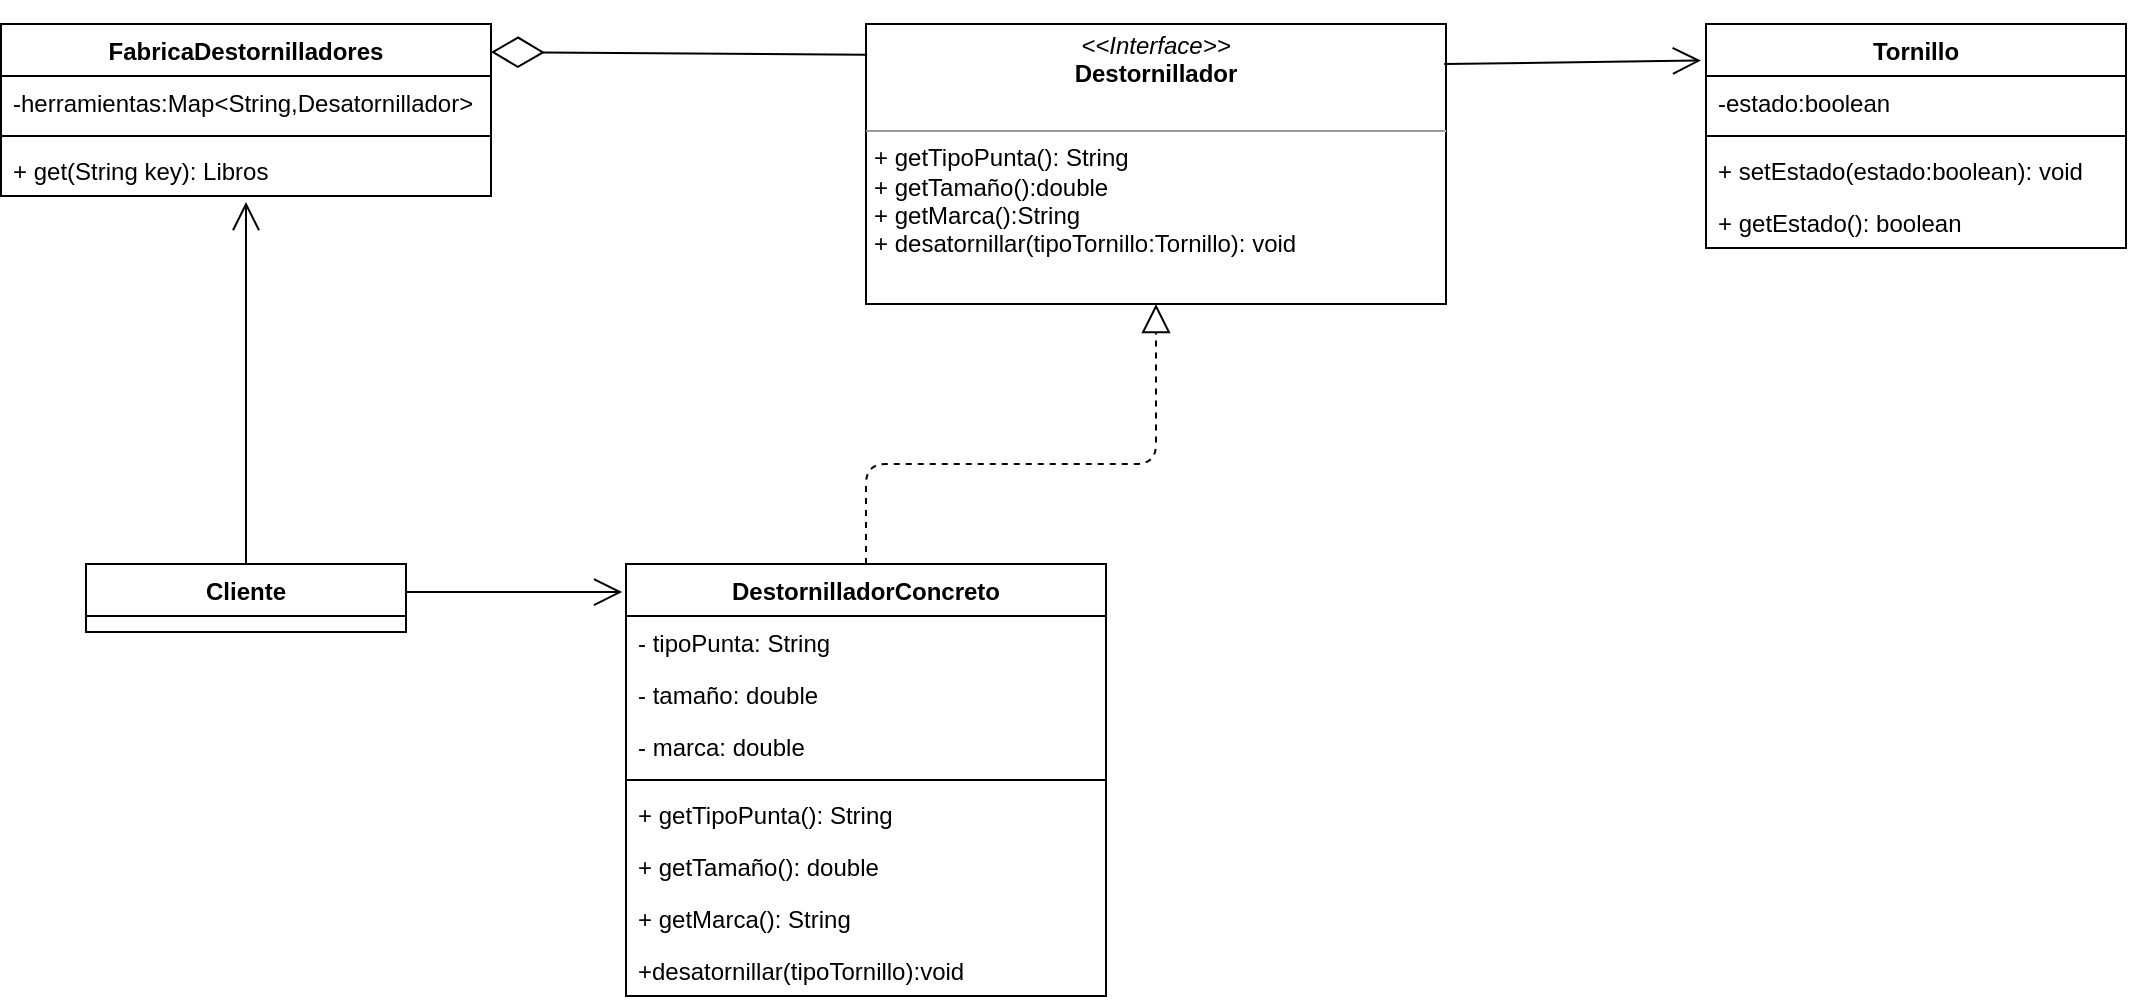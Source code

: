 <mxfile version="13.6.2" type="device"><diagram id="Pxe6_iFDV-3MC2BxYGIa" name="Clases"><mxGraphModel dx="868" dy="494" grid="1" gridSize="10" guides="1" tooltips="1" connect="1" arrows="1" fold="1" page="1" pageScale="1" pageWidth="1920" pageHeight="1200" math="0" shadow="0"><root><mxCell id="0"/><mxCell id="1" parent="0"/><mxCell id="z9F_wFbRLUvwu6NkD1O2-1" value="&lt;p style=&quot;margin: 0px ; margin-top: 4px ; text-align: center&quot;&gt;&lt;i&gt;&amp;lt;&amp;lt;Interface&amp;gt;&amp;gt;&lt;/i&gt;&lt;br&gt;&lt;b&gt;Destornillador&lt;/b&gt;&lt;/p&gt;&lt;p style=&quot;margin: 0px ; margin-left: 4px&quot;&gt;&lt;br&gt;&lt;/p&gt;&lt;hr size=&quot;1&quot;&gt;&lt;p style=&quot;margin: 0px ; margin-left: 4px&quot;&gt;+ getTipoPunta(): String&lt;/p&gt;&lt;p style=&quot;margin: 0px ; margin-left: 4px&quot;&gt;+ getTamaño():double&lt;/p&gt;&lt;p style=&quot;margin: 0px ; margin-left: 4px&quot;&gt;+ getMarca():String&lt;br&gt;+ desatornillar(tipoTornillo:Tornillo): void&lt;/p&gt;" style="verticalAlign=top;align=left;overflow=fill;fontSize=12;fontFamily=Helvetica;html=1;" parent="1" vertex="1"><mxGeometry x="490" y="140" width="290" height="140" as="geometry"/></mxCell><mxCell id="z9F_wFbRLUvwu6NkD1O2-12" value="" style="endArrow=open;endFill=1;endSize=12;html=1;exitX=0.5;exitY=0;exitDx=0;exitDy=0;entryX=0.5;entryY=1.115;entryDx=0;entryDy=0;entryPerimeter=0;" parent="1" source="z9F_wFbRLUvwu6NkD1O2-6" target="z9F_wFbRLUvwu6NkD1O2-5" edge="1"><mxGeometry width="160" relative="1" as="geometry"><mxPoint x="360" y="260" as="sourcePoint"/><mxPoint x="520" y="260" as="targetPoint"/></mxGeometry></mxCell><mxCell id="z9F_wFbRLUvwu6NkD1O2-18" value="" style="endArrow=block;dashed=1;endFill=0;endSize=12;html=1;exitX=0.5;exitY=0;exitDx=0;exitDy=0;entryX=0.5;entryY=1;entryDx=0;entryDy=0;" parent="1" source="z9F_wFbRLUvwu6NkD1O2-14" target="z9F_wFbRLUvwu6NkD1O2-1" edge="1"><mxGeometry width="160" relative="1" as="geometry"><mxPoint x="360" y="260" as="sourcePoint"/><mxPoint x="520" y="260" as="targetPoint"/><Array as="points"><mxPoint x="490" y="360"/><mxPoint x="635" y="360"/></Array></mxGeometry></mxCell><mxCell id="z9F_wFbRLUvwu6NkD1O2-19" value="" style="endArrow=diamondThin;endFill=0;endSize=24;html=1;entryX=1;entryY=0.163;entryDx=0;entryDy=0;entryPerimeter=0;exitX=0.002;exitY=0.11;exitDx=0;exitDy=0;exitPerimeter=0;" parent="1" source="z9F_wFbRLUvwu6NkD1O2-1" target="z9F_wFbRLUvwu6NkD1O2-2" edge="1"><mxGeometry width="160" relative="1" as="geometry"><mxPoint x="360" y="260" as="sourcePoint"/><mxPoint x="520" y="260" as="targetPoint"/></mxGeometry></mxCell><mxCell id="z9F_wFbRLUvwu6NkD1O2-21" value="" style="endArrow=open;endFill=1;endSize=12;html=1;entryX=-0.008;entryY=0.065;entryDx=0;entryDy=0;entryPerimeter=0;" parent="1" target="z9F_wFbRLUvwu6NkD1O2-14" edge="1"><mxGeometry width="160" relative="1" as="geometry"><mxPoint x="260" y="424" as="sourcePoint"/><mxPoint x="570" y="330" as="targetPoint"/></mxGeometry></mxCell><mxCell id="z9F_wFbRLUvwu6NkD1O2-6" value="Cliente" style="swimlane;fontStyle=1;align=center;verticalAlign=top;childLayout=stackLayout;horizontal=1;startSize=26;horizontalStack=0;resizeParent=1;resizeParentMax=0;resizeLast=0;collapsible=1;marginBottom=0;" parent="1" vertex="1"><mxGeometry x="100" y="410" width="160" height="34" as="geometry"><mxRectangle x="145" y="420" width="70" height="26" as="alternateBounds"/></mxGeometry></mxCell><mxCell id="z9F_wFbRLUvwu6NkD1O2-14" value="DestornilladorConcreto" style="swimlane;fontStyle=1;align=center;verticalAlign=top;childLayout=stackLayout;horizontal=1;startSize=26;horizontalStack=0;resizeParent=1;resizeParentMax=0;resizeLast=0;collapsible=1;marginBottom=0;" parent="1" vertex="1"><mxGeometry x="370" y="410" width="240" height="216" as="geometry"/></mxCell><mxCell id="z9F_wFbRLUvwu6NkD1O2-15" value="- tipoPunta: String" style="text;strokeColor=none;fillColor=none;align=left;verticalAlign=top;spacingLeft=4;spacingRight=4;overflow=hidden;rotatable=0;points=[[0,0.5],[1,0.5]];portConstraint=eastwest;" parent="z9F_wFbRLUvwu6NkD1O2-14" vertex="1"><mxGeometry y="26" width="240" height="26" as="geometry"/></mxCell><mxCell id="z9F_wFbRLUvwu6NkD1O2-34" value="- tamaño: double" style="text;strokeColor=none;fillColor=none;align=left;verticalAlign=top;spacingLeft=4;spacingRight=4;overflow=hidden;rotatable=0;points=[[0,0.5],[1,0.5]];portConstraint=eastwest;" parent="z9F_wFbRLUvwu6NkD1O2-14" vertex="1"><mxGeometry y="52" width="240" height="26" as="geometry"/></mxCell><mxCell id="z9F_wFbRLUvwu6NkD1O2-35" value="- marca: double" style="text;strokeColor=none;fillColor=none;align=left;verticalAlign=top;spacingLeft=4;spacingRight=4;overflow=hidden;rotatable=0;points=[[0,0.5],[1,0.5]];portConstraint=eastwest;" parent="z9F_wFbRLUvwu6NkD1O2-14" vertex="1"><mxGeometry y="78" width="240" height="26" as="geometry"/></mxCell><mxCell id="z9F_wFbRLUvwu6NkD1O2-16" value="" style="line;strokeWidth=1;fillColor=none;align=left;verticalAlign=middle;spacingTop=-1;spacingLeft=3;spacingRight=3;rotatable=0;labelPosition=right;points=[];portConstraint=eastwest;" parent="z9F_wFbRLUvwu6NkD1O2-14" vertex="1"><mxGeometry y="104" width="240" height="8" as="geometry"/></mxCell><mxCell id="z9F_wFbRLUvwu6NkD1O2-17" value="+ getTipoPunta(): String" style="text;strokeColor=none;fillColor=none;align=left;verticalAlign=top;spacingLeft=4;spacingRight=4;overflow=hidden;rotatable=0;points=[[0,0.5],[1,0.5]];portConstraint=eastwest;" parent="z9F_wFbRLUvwu6NkD1O2-14" vertex="1"><mxGeometry y="112" width="240" height="26" as="geometry"/></mxCell><mxCell id="z9F_wFbRLUvwu6NkD1O2-26" value="+ getTamaño(): double" style="text;strokeColor=none;fillColor=none;align=left;verticalAlign=top;spacingLeft=4;spacingRight=4;overflow=hidden;rotatable=0;points=[[0,0.5],[1,0.5]];portConstraint=eastwest;" parent="z9F_wFbRLUvwu6NkD1O2-14" vertex="1"><mxGeometry y="138" width="240" height="26" as="geometry"/></mxCell><mxCell id="z9F_wFbRLUvwu6NkD1O2-32" value="+ getMarca(): String" style="text;strokeColor=none;fillColor=none;align=left;verticalAlign=top;spacingLeft=4;spacingRight=4;overflow=hidden;rotatable=0;points=[[0,0.5],[1,0.5]];portConstraint=eastwest;" parent="z9F_wFbRLUvwu6NkD1O2-14" vertex="1"><mxGeometry y="164" width="240" height="26" as="geometry"/></mxCell><mxCell id="z9F_wFbRLUvwu6NkD1O2-33" value="+desatornillar(tipoTornillo):void" style="text;strokeColor=none;fillColor=none;align=left;verticalAlign=top;spacingLeft=4;spacingRight=4;overflow=hidden;rotatable=0;points=[[0,0.5],[1,0.5]];portConstraint=eastwest;" parent="z9F_wFbRLUvwu6NkD1O2-14" vertex="1"><mxGeometry y="190" width="240" height="26" as="geometry"/></mxCell><mxCell id="z9F_wFbRLUvwu6NkD1O2-42" value="" style="endArrow=open;endFill=1;endSize=12;html=1;exitX=0.997;exitY=0.143;exitDx=0;exitDy=0;exitPerimeter=0;entryX=-0.012;entryY=0.163;entryDx=0;entryDy=0;entryPerimeter=0;" parent="1" source="z9F_wFbRLUvwu6NkD1O2-1" target="z9F_wFbRLUvwu6NkD1O2-37" edge="1"><mxGeometry width="160" relative="1" as="geometry"><mxPoint x="730" y="280" as="sourcePoint"/><mxPoint x="890" y="280" as="targetPoint"/></mxGeometry></mxCell><mxCell id="z9F_wFbRLUvwu6NkD1O2-37" value="Tornillo" style="swimlane;fontStyle=1;align=center;verticalAlign=top;childLayout=stackLayout;horizontal=1;startSize=26;horizontalStack=0;resizeParent=1;resizeParentMax=0;resizeLast=0;collapsible=1;marginBottom=0;" parent="1" vertex="1"><mxGeometry x="910" y="140" width="210" height="112" as="geometry"/></mxCell><mxCell id="z9F_wFbRLUvwu6NkD1O2-38" value="-estado:boolean" style="text;strokeColor=none;fillColor=none;align=left;verticalAlign=top;spacingLeft=4;spacingRight=4;overflow=hidden;rotatable=0;points=[[0,0.5],[1,0.5]];portConstraint=eastwest;" parent="z9F_wFbRLUvwu6NkD1O2-37" vertex="1"><mxGeometry y="26" width="210" height="26" as="geometry"/></mxCell><mxCell id="z9F_wFbRLUvwu6NkD1O2-39" value="" style="line;strokeWidth=1;fillColor=none;align=left;verticalAlign=middle;spacingTop=-1;spacingLeft=3;spacingRight=3;rotatable=0;labelPosition=right;points=[];portConstraint=eastwest;" parent="z9F_wFbRLUvwu6NkD1O2-37" vertex="1"><mxGeometry y="52" width="210" height="8" as="geometry"/></mxCell><mxCell id="z9F_wFbRLUvwu6NkD1O2-40" value="+ setEstado(estado:boolean): void" style="text;strokeColor=none;fillColor=none;align=left;verticalAlign=top;spacingLeft=4;spacingRight=4;overflow=hidden;rotatable=0;points=[[0,0.5],[1,0.5]];portConstraint=eastwest;" parent="z9F_wFbRLUvwu6NkD1O2-37" vertex="1"><mxGeometry y="60" width="210" height="26" as="geometry"/></mxCell><mxCell id="z9F_wFbRLUvwu6NkD1O2-43" value="+ getEstado(): boolean" style="text;strokeColor=none;fillColor=none;align=left;verticalAlign=top;spacingLeft=4;spacingRight=4;overflow=hidden;rotatable=0;points=[[0,0.5],[1,0.5]];portConstraint=eastwest;" parent="z9F_wFbRLUvwu6NkD1O2-37" vertex="1"><mxGeometry y="86" width="210" height="26" as="geometry"/></mxCell><mxCell id="z9F_wFbRLUvwu6NkD1O2-2" value="FabricaDestornilladores" style="swimlane;fontStyle=1;align=center;verticalAlign=top;childLayout=stackLayout;horizontal=1;startSize=26;horizontalStack=0;resizeParent=1;resizeParentMax=0;resizeLast=0;collapsible=1;marginBottom=0;" parent="1" vertex="1"><mxGeometry x="57.5" y="140" width="245" height="86" as="geometry"/></mxCell><mxCell id="z9F_wFbRLUvwu6NkD1O2-3" value="-herramientas:Map&lt;String,Desatornillador&gt;" style="text;strokeColor=none;fillColor=none;align=left;verticalAlign=top;spacingLeft=4;spacingRight=4;overflow=hidden;rotatable=0;points=[[0,0.5],[1,0.5]];portConstraint=eastwest;" parent="z9F_wFbRLUvwu6NkD1O2-2" vertex="1"><mxGeometry y="26" width="245" height="26" as="geometry"/></mxCell><mxCell id="z9F_wFbRLUvwu6NkD1O2-4" value="" style="line;strokeWidth=1;fillColor=none;align=left;verticalAlign=middle;spacingTop=-1;spacingLeft=3;spacingRight=3;rotatable=0;labelPosition=right;points=[];portConstraint=eastwest;" parent="z9F_wFbRLUvwu6NkD1O2-2" vertex="1"><mxGeometry y="52" width="245" height="8" as="geometry"/></mxCell><mxCell id="z9F_wFbRLUvwu6NkD1O2-5" value="+ get(String key): Libros" style="text;strokeColor=none;fillColor=none;align=left;verticalAlign=top;spacingLeft=4;spacingRight=4;overflow=hidden;rotatable=0;points=[[0,0.5],[1,0.5]];portConstraint=eastwest;" parent="z9F_wFbRLUvwu6NkD1O2-2" vertex="1"><mxGeometry y="60" width="245" height="26" as="geometry"/></mxCell></root></mxGraphModel></diagram></mxfile>
